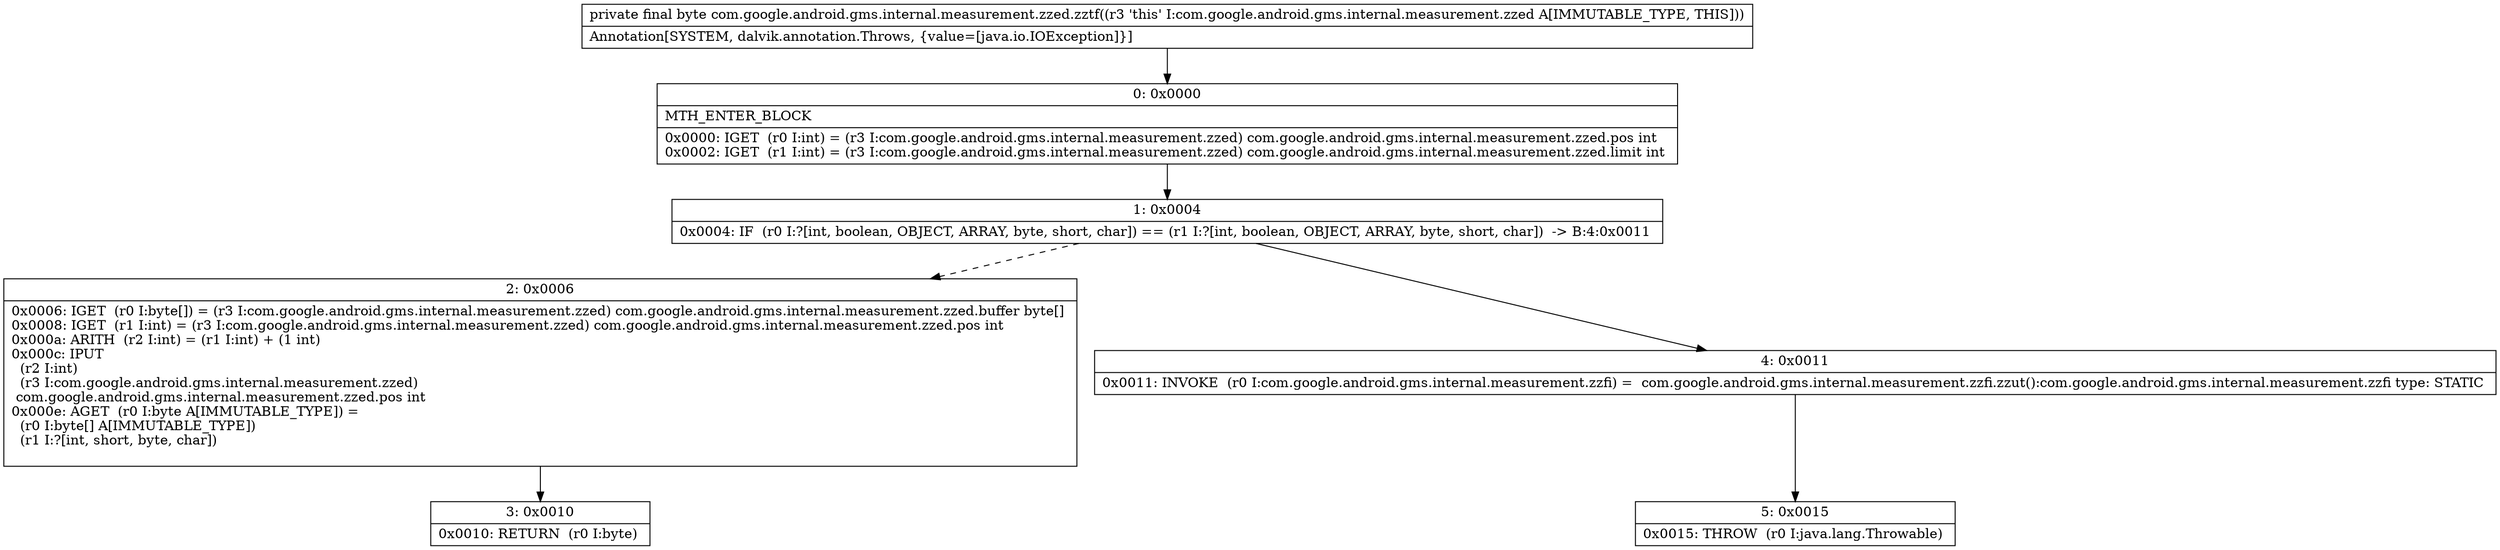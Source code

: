 digraph "CFG forcom.google.android.gms.internal.measurement.zzed.zztf()B" {
Node_0 [shape=record,label="{0\:\ 0x0000|MTH_ENTER_BLOCK\l|0x0000: IGET  (r0 I:int) = (r3 I:com.google.android.gms.internal.measurement.zzed) com.google.android.gms.internal.measurement.zzed.pos int \l0x0002: IGET  (r1 I:int) = (r3 I:com.google.android.gms.internal.measurement.zzed) com.google.android.gms.internal.measurement.zzed.limit int \l}"];
Node_1 [shape=record,label="{1\:\ 0x0004|0x0004: IF  (r0 I:?[int, boolean, OBJECT, ARRAY, byte, short, char]) == (r1 I:?[int, boolean, OBJECT, ARRAY, byte, short, char])  \-\> B:4:0x0011 \l}"];
Node_2 [shape=record,label="{2\:\ 0x0006|0x0006: IGET  (r0 I:byte[]) = (r3 I:com.google.android.gms.internal.measurement.zzed) com.google.android.gms.internal.measurement.zzed.buffer byte[] \l0x0008: IGET  (r1 I:int) = (r3 I:com.google.android.gms.internal.measurement.zzed) com.google.android.gms.internal.measurement.zzed.pos int \l0x000a: ARITH  (r2 I:int) = (r1 I:int) + (1 int) \l0x000c: IPUT  \l  (r2 I:int)\l  (r3 I:com.google.android.gms.internal.measurement.zzed)\l com.google.android.gms.internal.measurement.zzed.pos int \l0x000e: AGET  (r0 I:byte A[IMMUTABLE_TYPE]) = \l  (r0 I:byte[] A[IMMUTABLE_TYPE])\l  (r1 I:?[int, short, byte, char])\l \l}"];
Node_3 [shape=record,label="{3\:\ 0x0010|0x0010: RETURN  (r0 I:byte) \l}"];
Node_4 [shape=record,label="{4\:\ 0x0011|0x0011: INVOKE  (r0 I:com.google.android.gms.internal.measurement.zzfi) =  com.google.android.gms.internal.measurement.zzfi.zzut():com.google.android.gms.internal.measurement.zzfi type: STATIC \l}"];
Node_5 [shape=record,label="{5\:\ 0x0015|0x0015: THROW  (r0 I:java.lang.Throwable) \l}"];
MethodNode[shape=record,label="{private final byte com.google.android.gms.internal.measurement.zzed.zztf((r3 'this' I:com.google.android.gms.internal.measurement.zzed A[IMMUTABLE_TYPE, THIS]))  | Annotation[SYSTEM, dalvik.annotation.Throws, \{value=[java.io.IOException]\}]\l}"];
MethodNode -> Node_0;
Node_0 -> Node_1;
Node_1 -> Node_2[style=dashed];
Node_1 -> Node_4;
Node_2 -> Node_3;
Node_4 -> Node_5;
}

